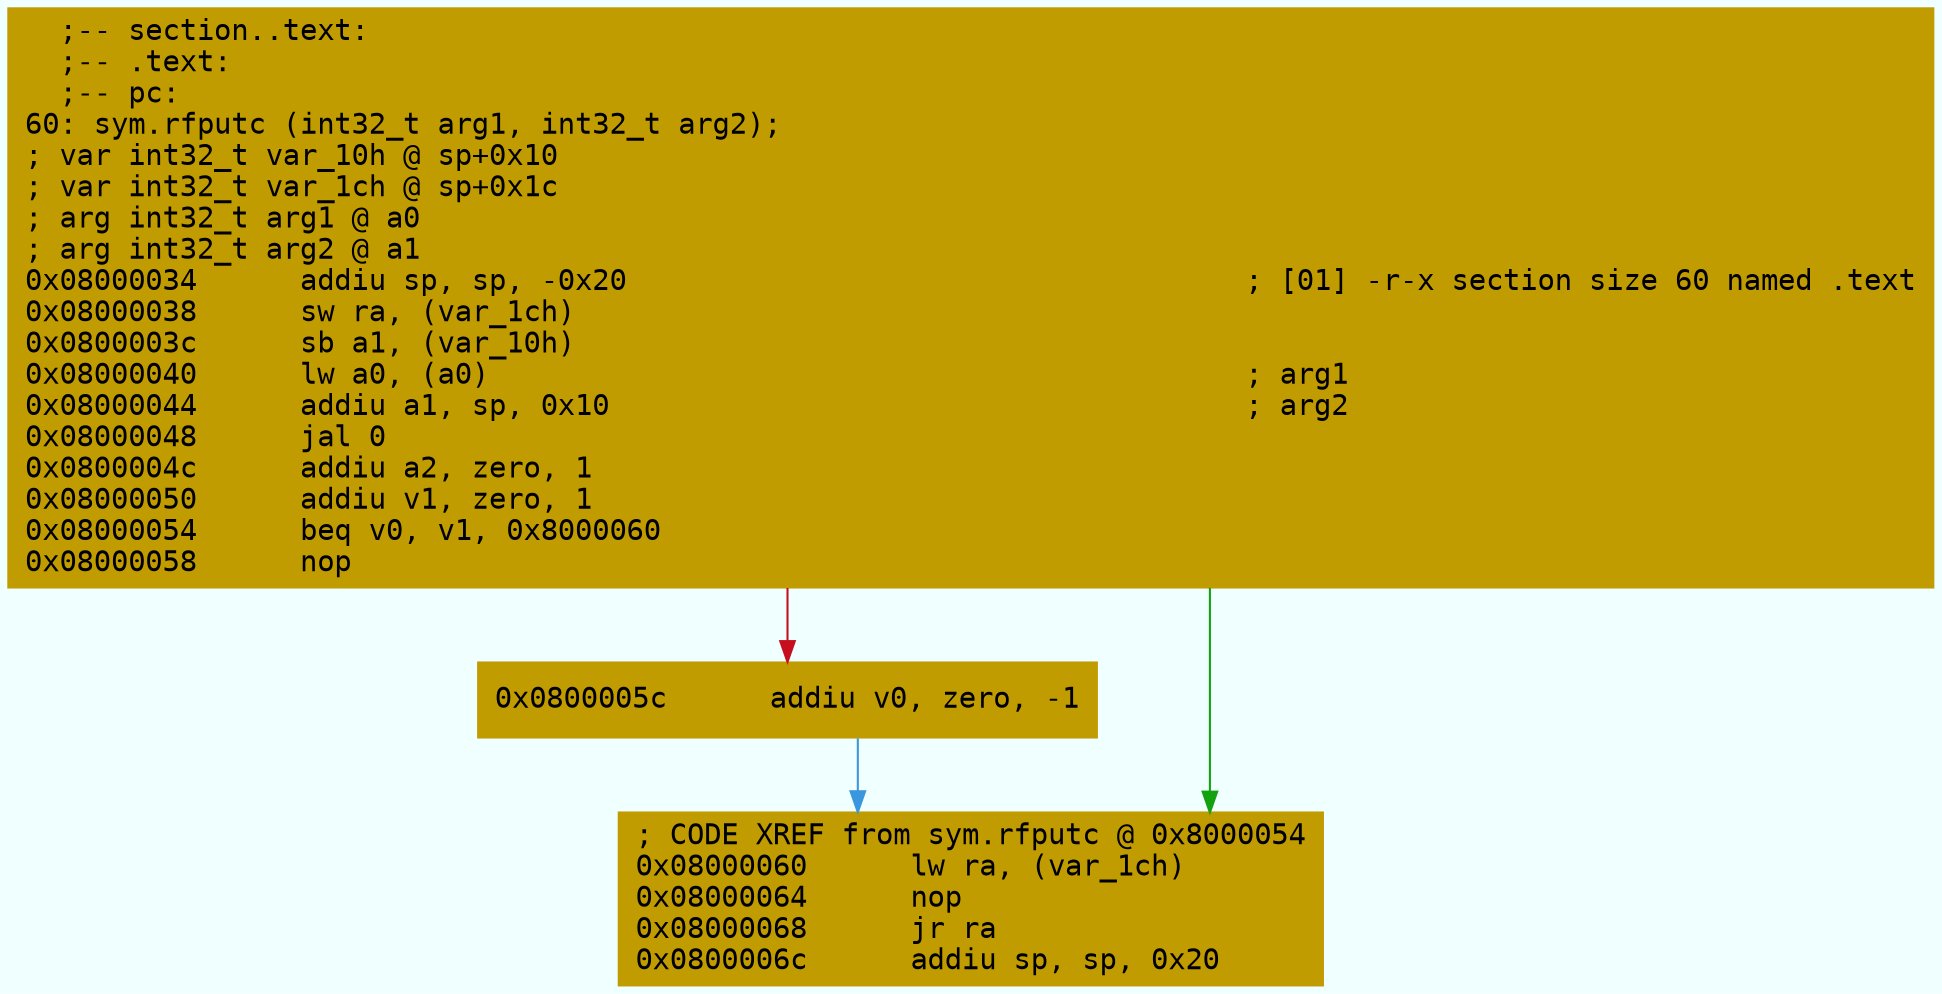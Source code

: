 digraph code {
	graph [bgcolor=azure fontsize=8 fontname="Courier" splines="ortho"];
	node [fillcolor=gray style=filled shape=box];
	edge [arrowhead="normal"];
	"0x08000034" [URL="sym.rfputc/0x08000034", fillcolor="#c19c00",color="#c19c00", fontname="Courier",label="  ;-- section..text:\l  ;-- .text:\l  ;-- pc:\l60: sym.rfputc (int32_t arg1, int32_t arg2);\l; var int32_t var_10h @ sp+0x10\l; var int32_t var_1ch @ sp+0x1c\l; arg int32_t arg1 @ a0\l; arg int32_t arg2 @ a1\l0x08000034      addiu sp, sp, -0x20                                    ; [01] -r-x section size 60 named .text\l0x08000038      sw ra, (var_1ch)\l0x0800003c      sb a1, (var_10h)\l0x08000040      lw a0, (a0)                                            ; arg1\l0x08000044      addiu a1, sp, 0x10                                     ; arg2\l0x08000048      jal 0\l0x0800004c      addiu a2, zero, 1\l0x08000050      addiu v1, zero, 1\l0x08000054      beq v0, v1, 0x8000060\l0x08000058      nop\l"]
	"0x0800005c" [URL="sym.rfputc/0x0800005c", fillcolor="#c19c00",color="#c19c00", fontname="Courier",label="0x0800005c      addiu v0, zero, -1\l"]
	"0x08000060" [URL="sym.rfputc/0x08000060", fillcolor="#c19c00",color="#c19c00", fontname="Courier",label="; CODE XREF from sym.rfputc @ 0x8000054\l0x08000060      lw ra, (var_1ch)\l0x08000064      nop\l0x08000068      jr ra\l0x0800006c      addiu sp, sp, 0x20\l"]
        "0x08000034" -> "0x08000060" [color="#13a10e"];
        "0x08000034" -> "0x0800005c" [color="#c50f1f"];
        "0x0800005c" -> "0x08000060" [color="#3a96dd"];
}
